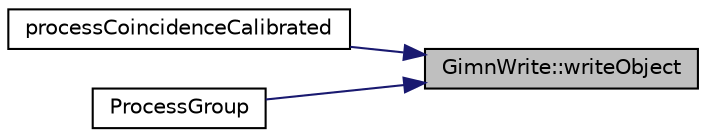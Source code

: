 digraph "GimnWrite::writeObject"
{
 // LATEX_PDF_SIZE
  edge [fontname="Helvetica",fontsize="10",labelfontname="Helvetica",labelfontsize="10"];
  node [fontname="Helvetica",fontsize="10",shape=record];
  rankdir="RL";
  Node1 [label="GimnWrite::writeObject",height=0.2,width=0.4,color="black", fillcolor="grey75", style="filled", fontcolor="black",tooltip="Guarda os dados dos diversos histogramas coletados em pastas dentro do arquivo root gerado."];
  Node1 -> Node2 [dir="back",color="midnightblue",fontsize="10",style="solid",fontname="Helvetica"];
  Node2 [label="processCoincidenceCalibrated",height=0.2,width=0.4,color="black", fillcolor="white", style="filled",URL="$processCoincidenceCalibrated_8C.html#a748ee948a3f747d4d367125fbfd01f96",tooltip=" "];
  Node1 -> Node3 [dir="back",color="midnightblue",fontsize="10",style="solid",fontname="Helvetica"];
  Node3 [label="ProcessGroup",height=0.2,width=0.4,color="black", fillcolor="white", style="filled",URL="$processGroup_8C.html#a0d8e8f735e382523c2be67cd8335ff8c",tooltip=" "];
}
